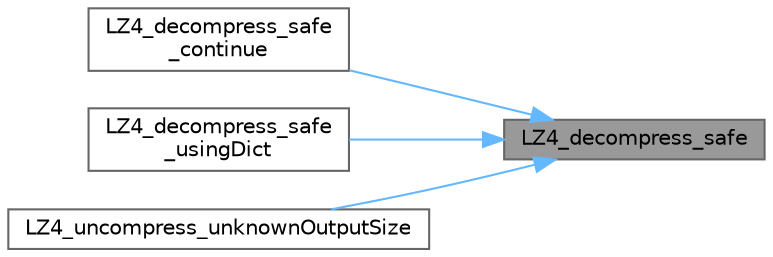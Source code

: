 digraph "LZ4_decompress_safe"
{
 // LATEX_PDF_SIZE
  bgcolor="transparent";
  edge [fontname=Helvetica,fontsize=10,labelfontname=Helvetica,labelfontsize=10];
  node [fontname=Helvetica,fontsize=10,shape=box,height=0.2,width=0.4];
  rankdir="RL";
  Node1 [id="Node000001",label="LZ4_decompress_safe",height=0.2,width=0.4,color="gray40", fillcolor="grey60", style="filled", fontcolor="black",tooltip=" "];
  Node1 -> Node2 [id="edge1_Node000001_Node000002",dir="back",color="steelblue1",style="solid",tooltip=" "];
  Node2 [id="Node000002",label="LZ4_decompress_safe\l_continue",height=0.2,width=0.4,color="grey40", fillcolor="white", style="filled",URL="$lz4_8c.html#aa04e6d12be3e13001d9b01cd73c58111",tooltip=" "];
  Node1 -> Node3 [id="edge2_Node000001_Node000003",dir="back",color="steelblue1",style="solid",tooltip=" "];
  Node3 [id="Node000003",label="LZ4_decompress_safe\l_usingDict",height=0.2,width=0.4,color="grey40", fillcolor="white", style="filled",URL="$lz4_8c.html#a36c8331cc4609de05d87da6c0eea574e",tooltip=" "];
  Node1 -> Node4 [id="edge3_Node000001_Node000004",dir="back",color="steelblue1",style="solid",tooltip=" "];
  Node4 [id="Node000004",label="LZ4_uncompress_unknownOutputSize",height=0.2,width=0.4,color="grey40", fillcolor="white", style="filled",URL="$lz4_8c.html#a81aa900c172d655f8a4f0a75739791f0",tooltip=" "];
}
